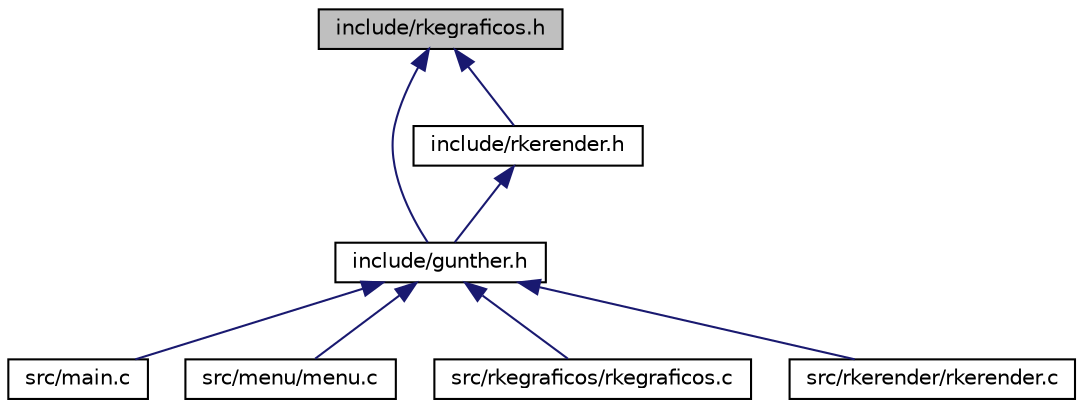 digraph G
{
  edge [fontname="Helvetica",fontsize="10",labelfontname="Helvetica",labelfontsize="10"];
  node [fontname="Helvetica",fontsize="10",shape=record];
  Node1 [label="include/rkegraficos.h",height=0.2,width=0.4,color="black", fillcolor="grey75", style="filled" fontcolor="black"];
  Node1 -> Node2 [dir="back",color="midnightblue",fontsize="10",style="solid",fontname="Helvetica"];
  Node2 [label="include/gunther.h",height=0.2,width=0.4,color="black", fillcolor="white", style="filled",URL="$gunther_8h.html",tooltip="Arquivo header geral do jogo."];
  Node2 -> Node3 [dir="back",color="midnightblue",fontsize="10",style="solid",fontname="Helvetica"];
  Node3 [label="src/main.c",height=0.2,width=0.4,color="black", fillcolor="white", style="filled",URL="$main_8c.html",tooltip="Ponto de entrada do jogo."];
  Node2 -> Node4 [dir="back",color="midnightblue",fontsize="10",style="solid",fontname="Helvetica"];
  Node4 [label="src/menu/menu.c",height=0.2,width=0.4,color="black", fillcolor="white", style="filled",URL="$menu_8c.html",tooltip="Implementação do menu principal."];
  Node2 -> Node5 [dir="back",color="midnightblue",fontsize="10",style="solid",fontname="Helvetica"];
  Node5 [label="src/rkegraficos/rkegraficos.c",height=0.2,width=0.4,color="black", fillcolor="white", style="filled",URL="$rkegraficos_8c.html",tooltip="Utilitários gráficos."];
  Node2 -> Node6 [dir="back",color="midnightblue",fontsize="10",style="solid",fontname="Helvetica"];
  Node6 [label="src/rkerender/rkerender.c",height=0.2,width=0.4,color="black", fillcolor="white", style="filled",URL="$rkerender_8c.html",tooltip="Renderizador de fases."];
  Node1 -> Node7 [dir="back",color="midnightblue",fontsize="10",style="solid",fontname="Helvetica"];
  Node7 [label="include/rkerender.h",height=0.2,width=0.4,color="black", fillcolor="white", style="filled",URL="$rkerender_8h.html",tooltip="Arquivo header do renderizador."];
  Node7 -> Node2 [dir="back",color="midnightblue",fontsize="10",style="solid",fontname="Helvetica"];
}

